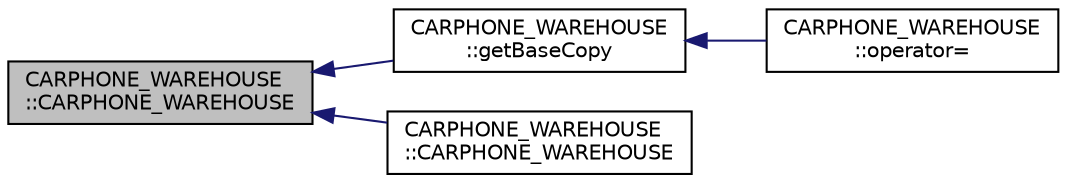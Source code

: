 digraph "CARPHONE_WAREHOUSE::CARPHONE_WAREHOUSE"
{
  edge [fontname="Helvetica",fontsize="10",labelfontname="Helvetica",labelfontsize="10"];
  node [fontname="Helvetica",fontsize="10",shape=record];
  rankdir="LR";
  Node1 [label="CARPHONE_WAREHOUSE\l::CARPHONE_WAREHOUSE",height=0.2,width=0.4,color="black", fillcolor="grey75", style="filled", fontcolor="black"];
  Node1 -> Node2 [dir="back",color="midnightblue",fontsize="10",style="solid",fontname="Helvetica"];
  Node2 [label="CARPHONE_WAREHOUSE\l::getBaseCopy",height=0.2,width=0.4,color="black", fillcolor="white", style="filled",URL="$class_c_a_r_p_h_o_n_e___w_a_r_e_h_o_u_s_e.html#a1d3b2f023c0d6e715416f1e87e7245bb",tooltip="getBaseCopy function, make deep copy of the object/pointer and Return a new BANK* type object ..."];
  Node2 -> Node3 [dir="back",color="midnightblue",fontsize="10",style="solid",fontname="Helvetica"];
  Node3 [label="CARPHONE_WAREHOUSE\l::operator=",height=0.2,width=0.4,color="black", fillcolor="white", style="filled",URL="$class_c_a_r_p_h_o_n_e___w_a_r_e_h_o_u_s_e.html#a8d5661ef7c79d7527967c61654ebb612"];
  Node1 -> Node4 [dir="back",color="midnightblue",fontsize="10",style="solid",fontname="Helvetica"];
  Node4 [label="CARPHONE_WAREHOUSE\l::CARPHONE_WAREHOUSE",height=0.2,width=0.4,color="black", fillcolor="white", style="filled",URL="$class_c_a_r_p_h_o_n_e___w_a_r_e_h_o_u_s_e.html#a131eb8df5342de81022b166f40f94d92"];
}
